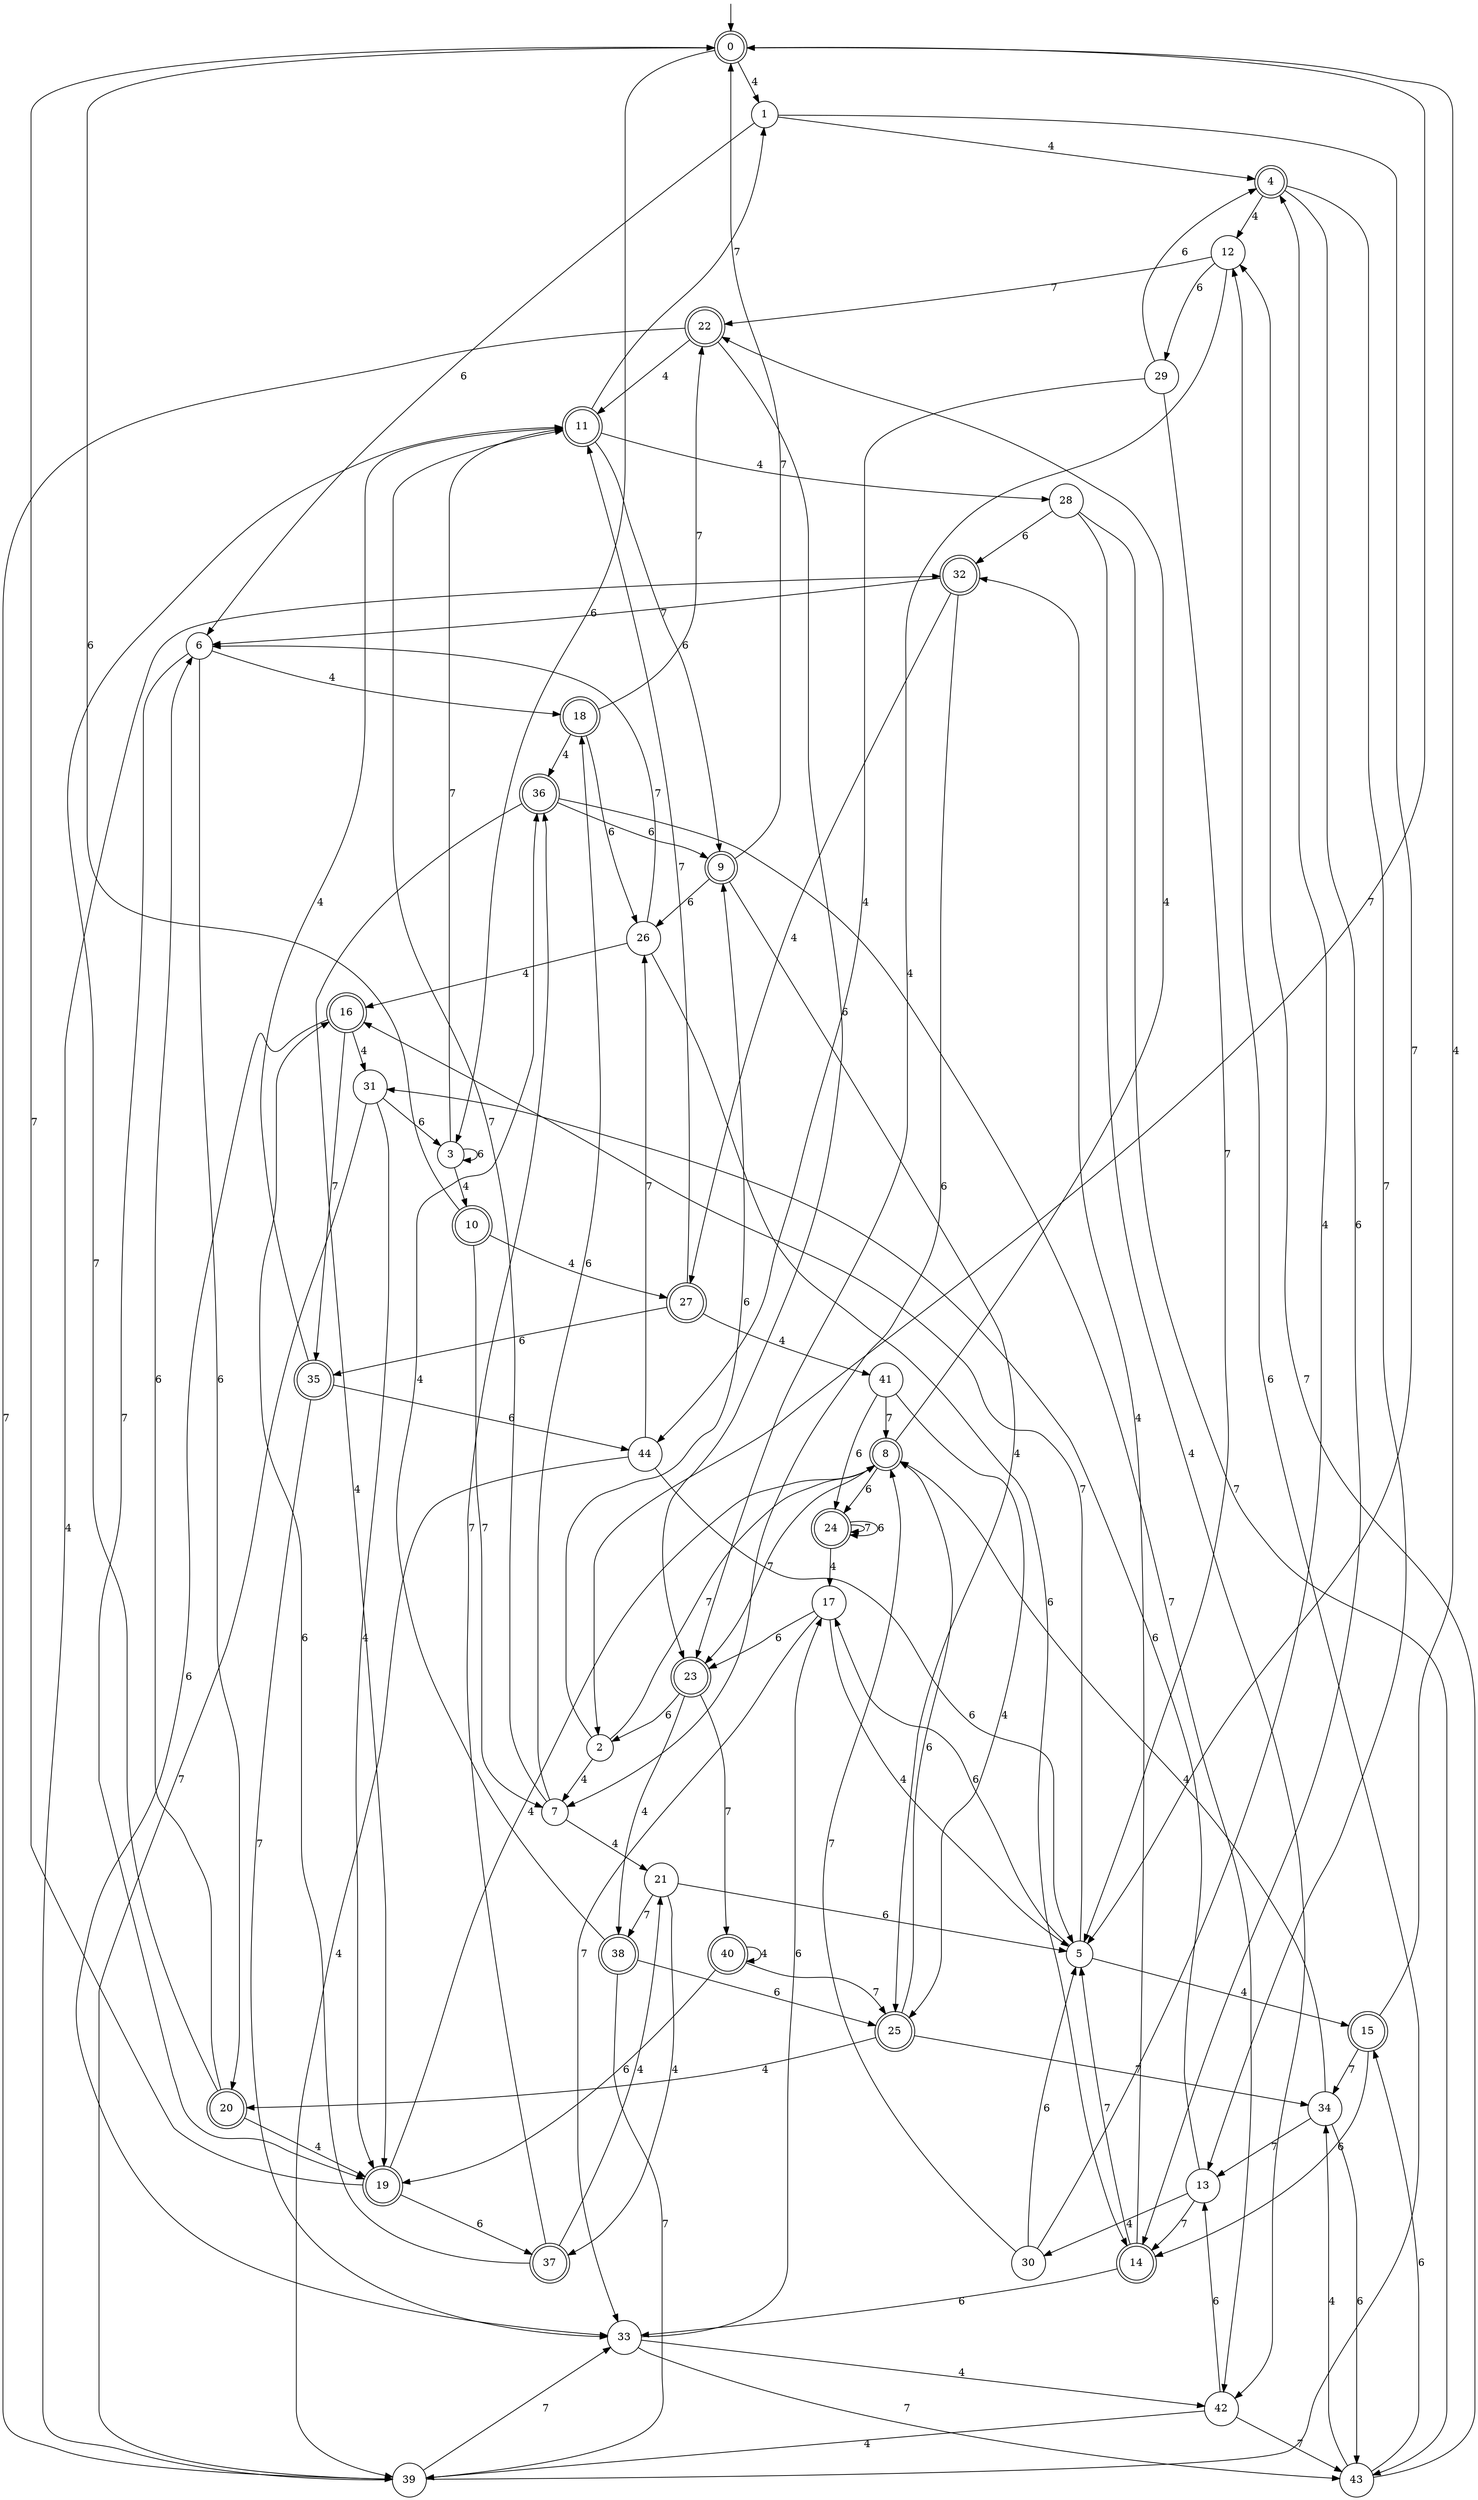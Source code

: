 digraph g {

	s0 [shape="doublecircle" label="0"];
	s1 [shape="circle" label="1"];
	s2 [shape="circle" label="2"];
	s3 [shape="circle" label="3"];
	s4 [shape="doublecircle" label="4"];
	s5 [shape="circle" label="5"];
	s6 [shape="circle" label="6"];
	s7 [shape="circle" label="7"];
	s8 [shape="doublecircle" label="8"];
	s9 [shape="doublecircle" label="9"];
	s10 [shape="doublecircle" label="10"];
	s11 [shape="doublecircle" label="11"];
	s12 [shape="circle" label="12"];
	s13 [shape="circle" label="13"];
	s14 [shape="doublecircle" label="14"];
	s15 [shape="doublecircle" label="15"];
	s16 [shape="doublecircle" label="16"];
	s17 [shape="circle" label="17"];
	s18 [shape="doublecircle" label="18"];
	s19 [shape="doublecircle" label="19"];
	s20 [shape="doublecircle" label="20"];
	s21 [shape="circle" label="21"];
	s22 [shape="doublecircle" label="22"];
	s23 [shape="doublecircle" label="23"];
	s24 [shape="doublecircle" label="24"];
	s25 [shape="doublecircle" label="25"];
	s26 [shape="circle" label="26"];
	s27 [shape="doublecircle" label="27"];
	s28 [shape="circle" label="28"];
	s29 [shape="circle" label="29"];
	s30 [shape="circle" label="30"];
	s31 [shape="circle" label="31"];
	s32 [shape="doublecircle" label="32"];
	s33 [shape="circle" label="33"];
	s34 [shape="circle" label="34"];
	s35 [shape="doublecircle" label="35"];
	s36 [shape="doublecircle" label="36"];
	s37 [shape="doublecircle" label="37"];
	s38 [shape="doublecircle" label="38"];
	s39 [shape="circle" label="39"];
	s40 [shape="doublecircle" label="40"];
	s41 [shape="circle" label="41"];
	s42 [shape="circle" label="42"];
	s43 [shape="circle" label="43"];
	s44 [shape="circle" label="44"];
	s0 -> s1 [label="4"];
	s0 -> s2 [label="7"];
	s0 -> s3 [label="6"];
	s1 -> s4 [label="4"];
	s1 -> s5 [label="7"];
	s1 -> s6 [label="6"];
	s2 -> s7 [label="4"];
	s2 -> s8 [label="7"];
	s2 -> s9 [label="6"];
	s3 -> s10 [label="4"];
	s3 -> s11 [label="7"];
	s3 -> s3 [label="6"];
	s4 -> s12 [label="4"];
	s4 -> s13 [label="7"];
	s4 -> s14 [label="6"];
	s5 -> s15 [label="4"];
	s5 -> s16 [label="7"];
	s5 -> s17 [label="6"];
	s6 -> s18 [label="4"];
	s6 -> s19 [label="7"];
	s6 -> s20 [label="6"];
	s7 -> s21 [label="4"];
	s7 -> s11 [label="7"];
	s7 -> s18 [label="6"];
	s8 -> s22 [label="4"];
	s8 -> s23 [label="7"];
	s8 -> s24 [label="6"];
	s9 -> s25 [label="4"];
	s9 -> s0 [label="7"];
	s9 -> s26 [label="6"];
	s10 -> s27 [label="4"];
	s10 -> s7 [label="7"];
	s10 -> s0 [label="6"];
	s11 -> s28 [label="4"];
	s11 -> s1 [label="7"];
	s11 -> s9 [label="6"];
	s12 -> s23 [label="4"];
	s12 -> s22 [label="7"];
	s12 -> s29 [label="6"];
	s13 -> s30 [label="4"];
	s13 -> s14 [label="7"];
	s13 -> s31 [label="6"];
	s14 -> s32 [label="4"];
	s14 -> s5 [label="7"];
	s14 -> s33 [label="6"];
	s15 -> s0 [label="4"];
	s15 -> s34 [label="7"];
	s15 -> s14 [label="6"];
	s16 -> s31 [label="4"];
	s16 -> s35 [label="7"];
	s16 -> s33 [label="6"];
	s17 -> s5 [label="4"];
	s17 -> s33 [label="7"];
	s17 -> s23 [label="6"];
	s18 -> s36 [label="4"];
	s18 -> s22 [label="7"];
	s18 -> s26 [label="6"];
	s19 -> s8 [label="4"];
	s19 -> s0 [label="7"];
	s19 -> s37 [label="6"];
	s20 -> s19 [label="4"];
	s20 -> s11 [label="7"];
	s20 -> s6 [label="6"];
	s21 -> s37 [label="4"];
	s21 -> s38 [label="7"];
	s21 -> s5 [label="6"];
	s22 -> s11 [label="4"];
	s22 -> s39 [label="7"];
	s22 -> s23 [label="6"];
	s23 -> s38 [label="4"];
	s23 -> s40 [label="7"];
	s23 -> s2 [label="6"];
	s24 -> s17 [label="4"];
	s24 -> s24 [label="7"];
	s24 -> s24 [label="6"];
	s25 -> s20 [label="4"];
	s25 -> s34 [label="7"];
	s25 -> s8 [label="6"];
	s26 -> s16 [label="4"];
	s26 -> s6 [label="7"];
	s26 -> s14 [label="6"];
	s27 -> s41 [label="4"];
	s27 -> s11 [label="7"];
	s27 -> s35 [label="6"];
	s28 -> s42 [label="4"];
	s28 -> s43 [label="7"];
	s28 -> s32 [label="6"];
	s29 -> s44 [label="4"];
	s29 -> s5 [label="7"];
	s29 -> s4 [label="6"];
	s30 -> s4 [label="4"];
	s30 -> s8 [label="7"];
	s30 -> s5 [label="6"];
	s31 -> s19 [label="4"];
	s31 -> s39 [label="7"];
	s31 -> s3 [label="6"];
	s32 -> s27 [label="4"];
	s32 -> s6 [label="7"];
	s32 -> s7 [label="6"];
	s33 -> s42 [label="4"];
	s33 -> s43 [label="7"];
	s33 -> s17 [label="6"];
	s34 -> s8 [label="4"];
	s34 -> s13 [label="7"];
	s34 -> s43 [label="6"];
	s35 -> s11 [label="4"];
	s35 -> s33 [label="7"];
	s35 -> s44 [label="6"];
	s36 -> s19 [label="4"];
	s36 -> s42 [label="7"];
	s36 -> s9 [label="6"];
	s37 -> s21 [label="4"];
	s37 -> s36 [label="7"];
	s37 -> s16 [label="6"];
	s38 -> s36 [label="4"];
	s38 -> s39 [label="7"];
	s38 -> s25 [label="6"];
	s39 -> s32 [label="4"];
	s39 -> s33 [label="7"];
	s39 -> s12 [label="6"];
	s40 -> s40 [label="4"];
	s40 -> s25 [label="7"];
	s40 -> s19 [label="6"];
	s41 -> s25 [label="4"];
	s41 -> s8 [label="7"];
	s41 -> s24 [label="6"];
	s42 -> s39 [label="4"];
	s42 -> s43 [label="7"];
	s42 -> s13 [label="6"];
	s43 -> s34 [label="4"];
	s43 -> s12 [label="7"];
	s43 -> s15 [label="6"];
	s44 -> s39 [label="4"];
	s44 -> s26 [label="7"];
	s44 -> s5 [label="6"];

__start0 [label="" shape="none" width="0" height="0"];
__start0 -> s0;

}
